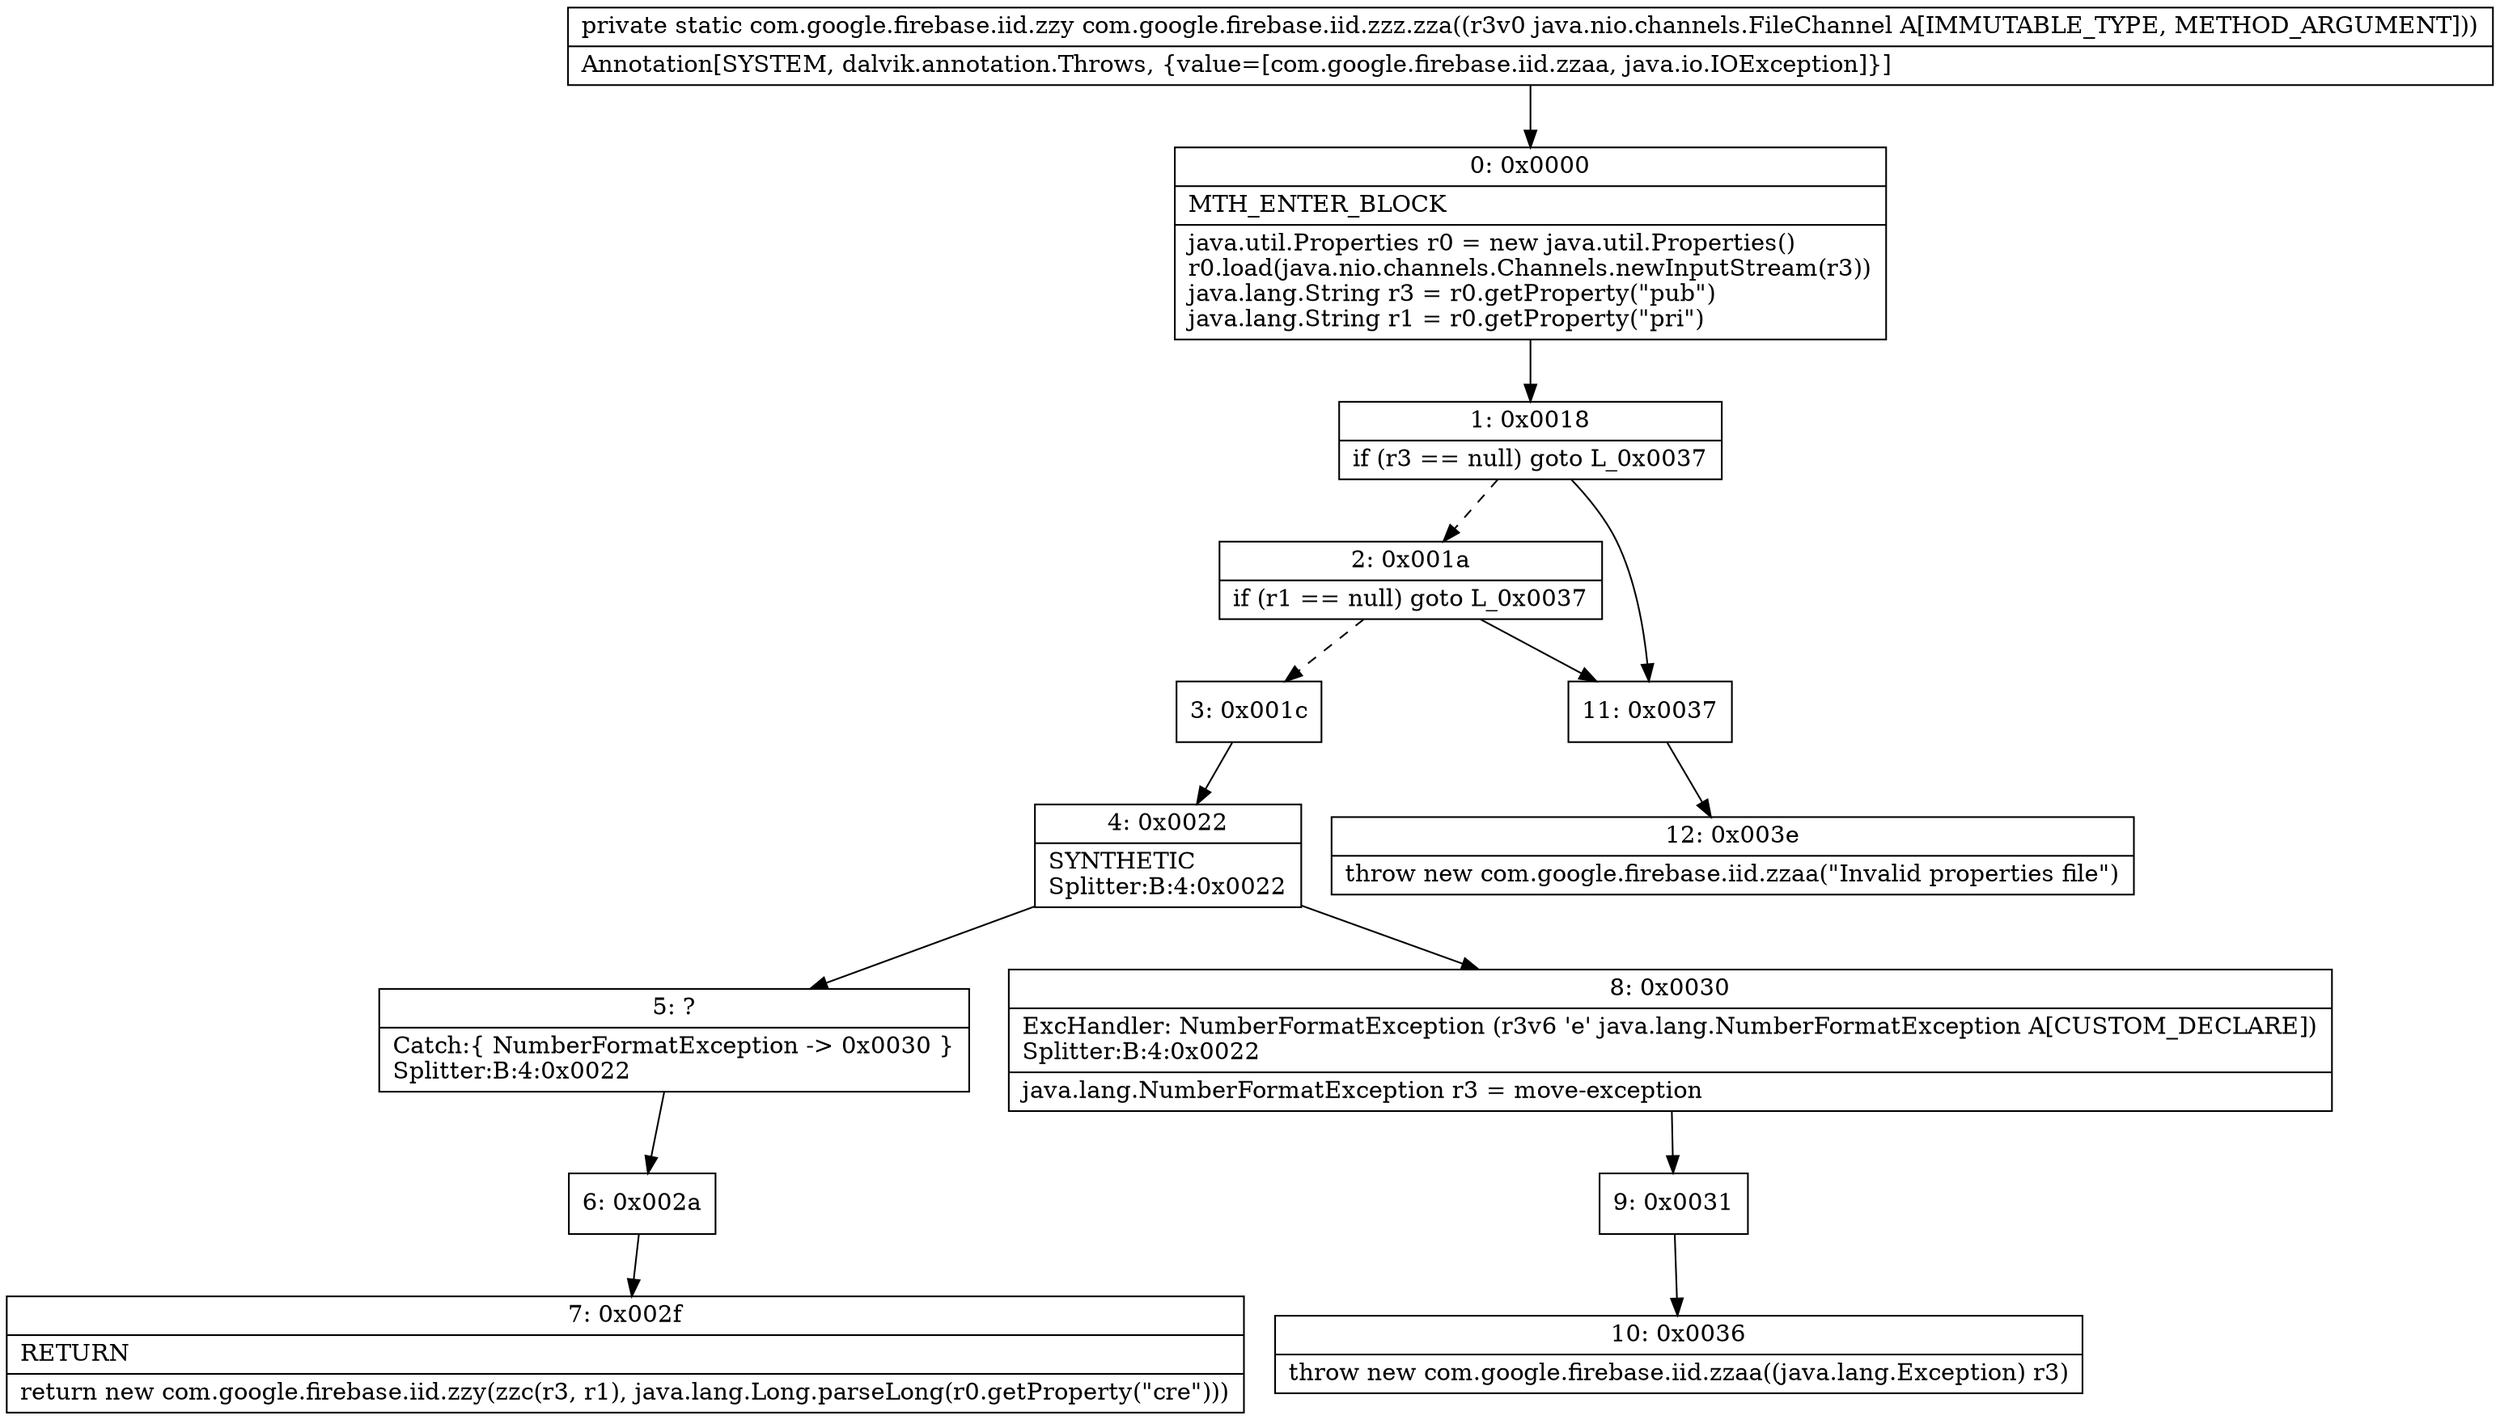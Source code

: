 digraph "CFG forcom.google.firebase.iid.zzz.zza(Ljava\/nio\/channels\/FileChannel;)Lcom\/google\/firebase\/iid\/zzy;" {
Node_0 [shape=record,label="{0\:\ 0x0000|MTH_ENTER_BLOCK\l|java.util.Properties r0 = new java.util.Properties()\lr0.load(java.nio.channels.Channels.newInputStream(r3))\ljava.lang.String r3 = r0.getProperty(\"pub\")\ljava.lang.String r1 = r0.getProperty(\"pri\")\l}"];
Node_1 [shape=record,label="{1\:\ 0x0018|if (r3 == null) goto L_0x0037\l}"];
Node_2 [shape=record,label="{2\:\ 0x001a|if (r1 == null) goto L_0x0037\l}"];
Node_3 [shape=record,label="{3\:\ 0x001c}"];
Node_4 [shape=record,label="{4\:\ 0x0022|SYNTHETIC\lSplitter:B:4:0x0022\l}"];
Node_5 [shape=record,label="{5\:\ ?|Catch:\{ NumberFormatException \-\> 0x0030 \}\lSplitter:B:4:0x0022\l}"];
Node_6 [shape=record,label="{6\:\ 0x002a}"];
Node_7 [shape=record,label="{7\:\ 0x002f|RETURN\l|return new com.google.firebase.iid.zzy(zzc(r3, r1), java.lang.Long.parseLong(r0.getProperty(\"cre\")))\l}"];
Node_8 [shape=record,label="{8\:\ 0x0030|ExcHandler: NumberFormatException (r3v6 'e' java.lang.NumberFormatException A[CUSTOM_DECLARE])\lSplitter:B:4:0x0022\l|java.lang.NumberFormatException r3 = move\-exception\l}"];
Node_9 [shape=record,label="{9\:\ 0x0031}"];
Node_10 [shape=record,label="{10\:\ 0x0036|throw new com.google.firebase.iid.zzaa((java.lang.Exception) r3)\l}"];
Node_11 [shape=record,label="{11\:\ 0x0037}"];
Node_12 [shape=record,label="{12\:\ 0x003e|throw new com.google.firebase.iid.zzaa(\"Invalid properties file\")\l}"];
MethodNode[shape=record,label="{private static com.google.firebase.iid.zzy com.google.firebase.iid.zzz.zza((r3v0 java.nio.channels.FileChannel A[IMMUTABLE_TYPE, METHOD_ARGUMENT]))  | Annotation[SYSTEM, dalvik.annotation.Throws, \{value=[com.google.firebase.iid.zzaa, java.io.IOException]\}]\l}"];
MethodNode -> Node_0;
Node_0 -> Node_1;
Node_1 -> Node_2[style=dashed];
Node_1 -> Node_11;
Node_2 -> Node_3[style=dashed];
Node_2 -> Node_11;
Node_3 -> Node_4;
Node_4 -> Node_5;
Node_4 -> Node_8;
Node_5 -> Node_6;
Node_6 -> Node_7;
Node_8 -> Node_9;
Node_9 -> Node_10;
Node_11 -> Node_12;
}

